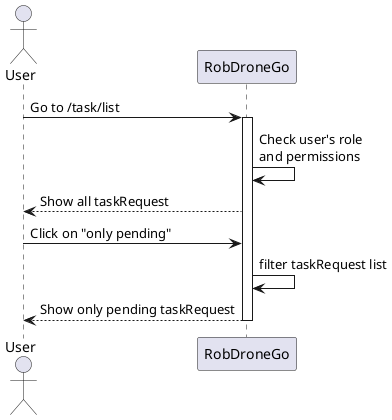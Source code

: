 @startuml SD Lv1

actor "User" as user
participant RobDroneGo as system

user -> system : Go to /task/list
activate  system

system -> system : Check user's role\nand permissions

user <-- system : Show all taskRequest

user -> system : Click on "only pending"

system -> system : filter taskRequest list

user <-- system : Show only pending taskRequest

deactivate system

@enduml
